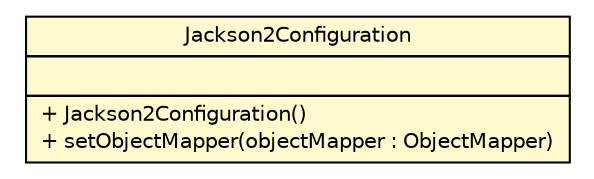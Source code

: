 #!/usr/local/bin/dot
#
# Class diagram 
# Generated by UMLGraph version R5_6-24-gf6e263 (http://www.umlgraph.org/)
#

digraph G {
	edge [fontname="Helvetica",fontsize=10,labelfontname="Helvetica",labelfontsize=10];
	node [fontname="Helvetica",fontsize=10,shape=plaintext];
	nodesep=0.25;
	ranksep=0.5;
	// cn.home1.oss.lib.webmvc.starter.Jackson2Configuration
	c321 [label=<<table title="cn.home1.oss.lib.webmvc.starter.Jackson2Configuration" border="0" cellborder="1" cellspacing="0" cellpadding="2" port="p" bgcolor="lemonChiffon" href="./Jackson2Configuration.html">
		<tr><td><table border="0" cellspacing="0" cellpadding="1">
<tr><td align="center" balign="center"> Jackson2Configuration </td></tr>
		</table></td></tr>
		<tr><td><table border="0" cellspacing="0" cellpadding="1">
<tr><td align="left" balign="left">  </td></tr>
		</table></td></tr>
		<tr><td><table border="0" cellspacing="0" cellpadding="1">
<tr><td align="left" balign="left"> + Jackson2Configuration() </td></tr>
<tr><td align="left" balign="left"> + setObjectMapper(objectMapper : ObjectMapper) </td></tr>
		</table></td></tr>
		</table>>, URL="./Jackson2Configuration.html", fontname="Helvetica", fontcolor="black", fontsize=10.0];
}

